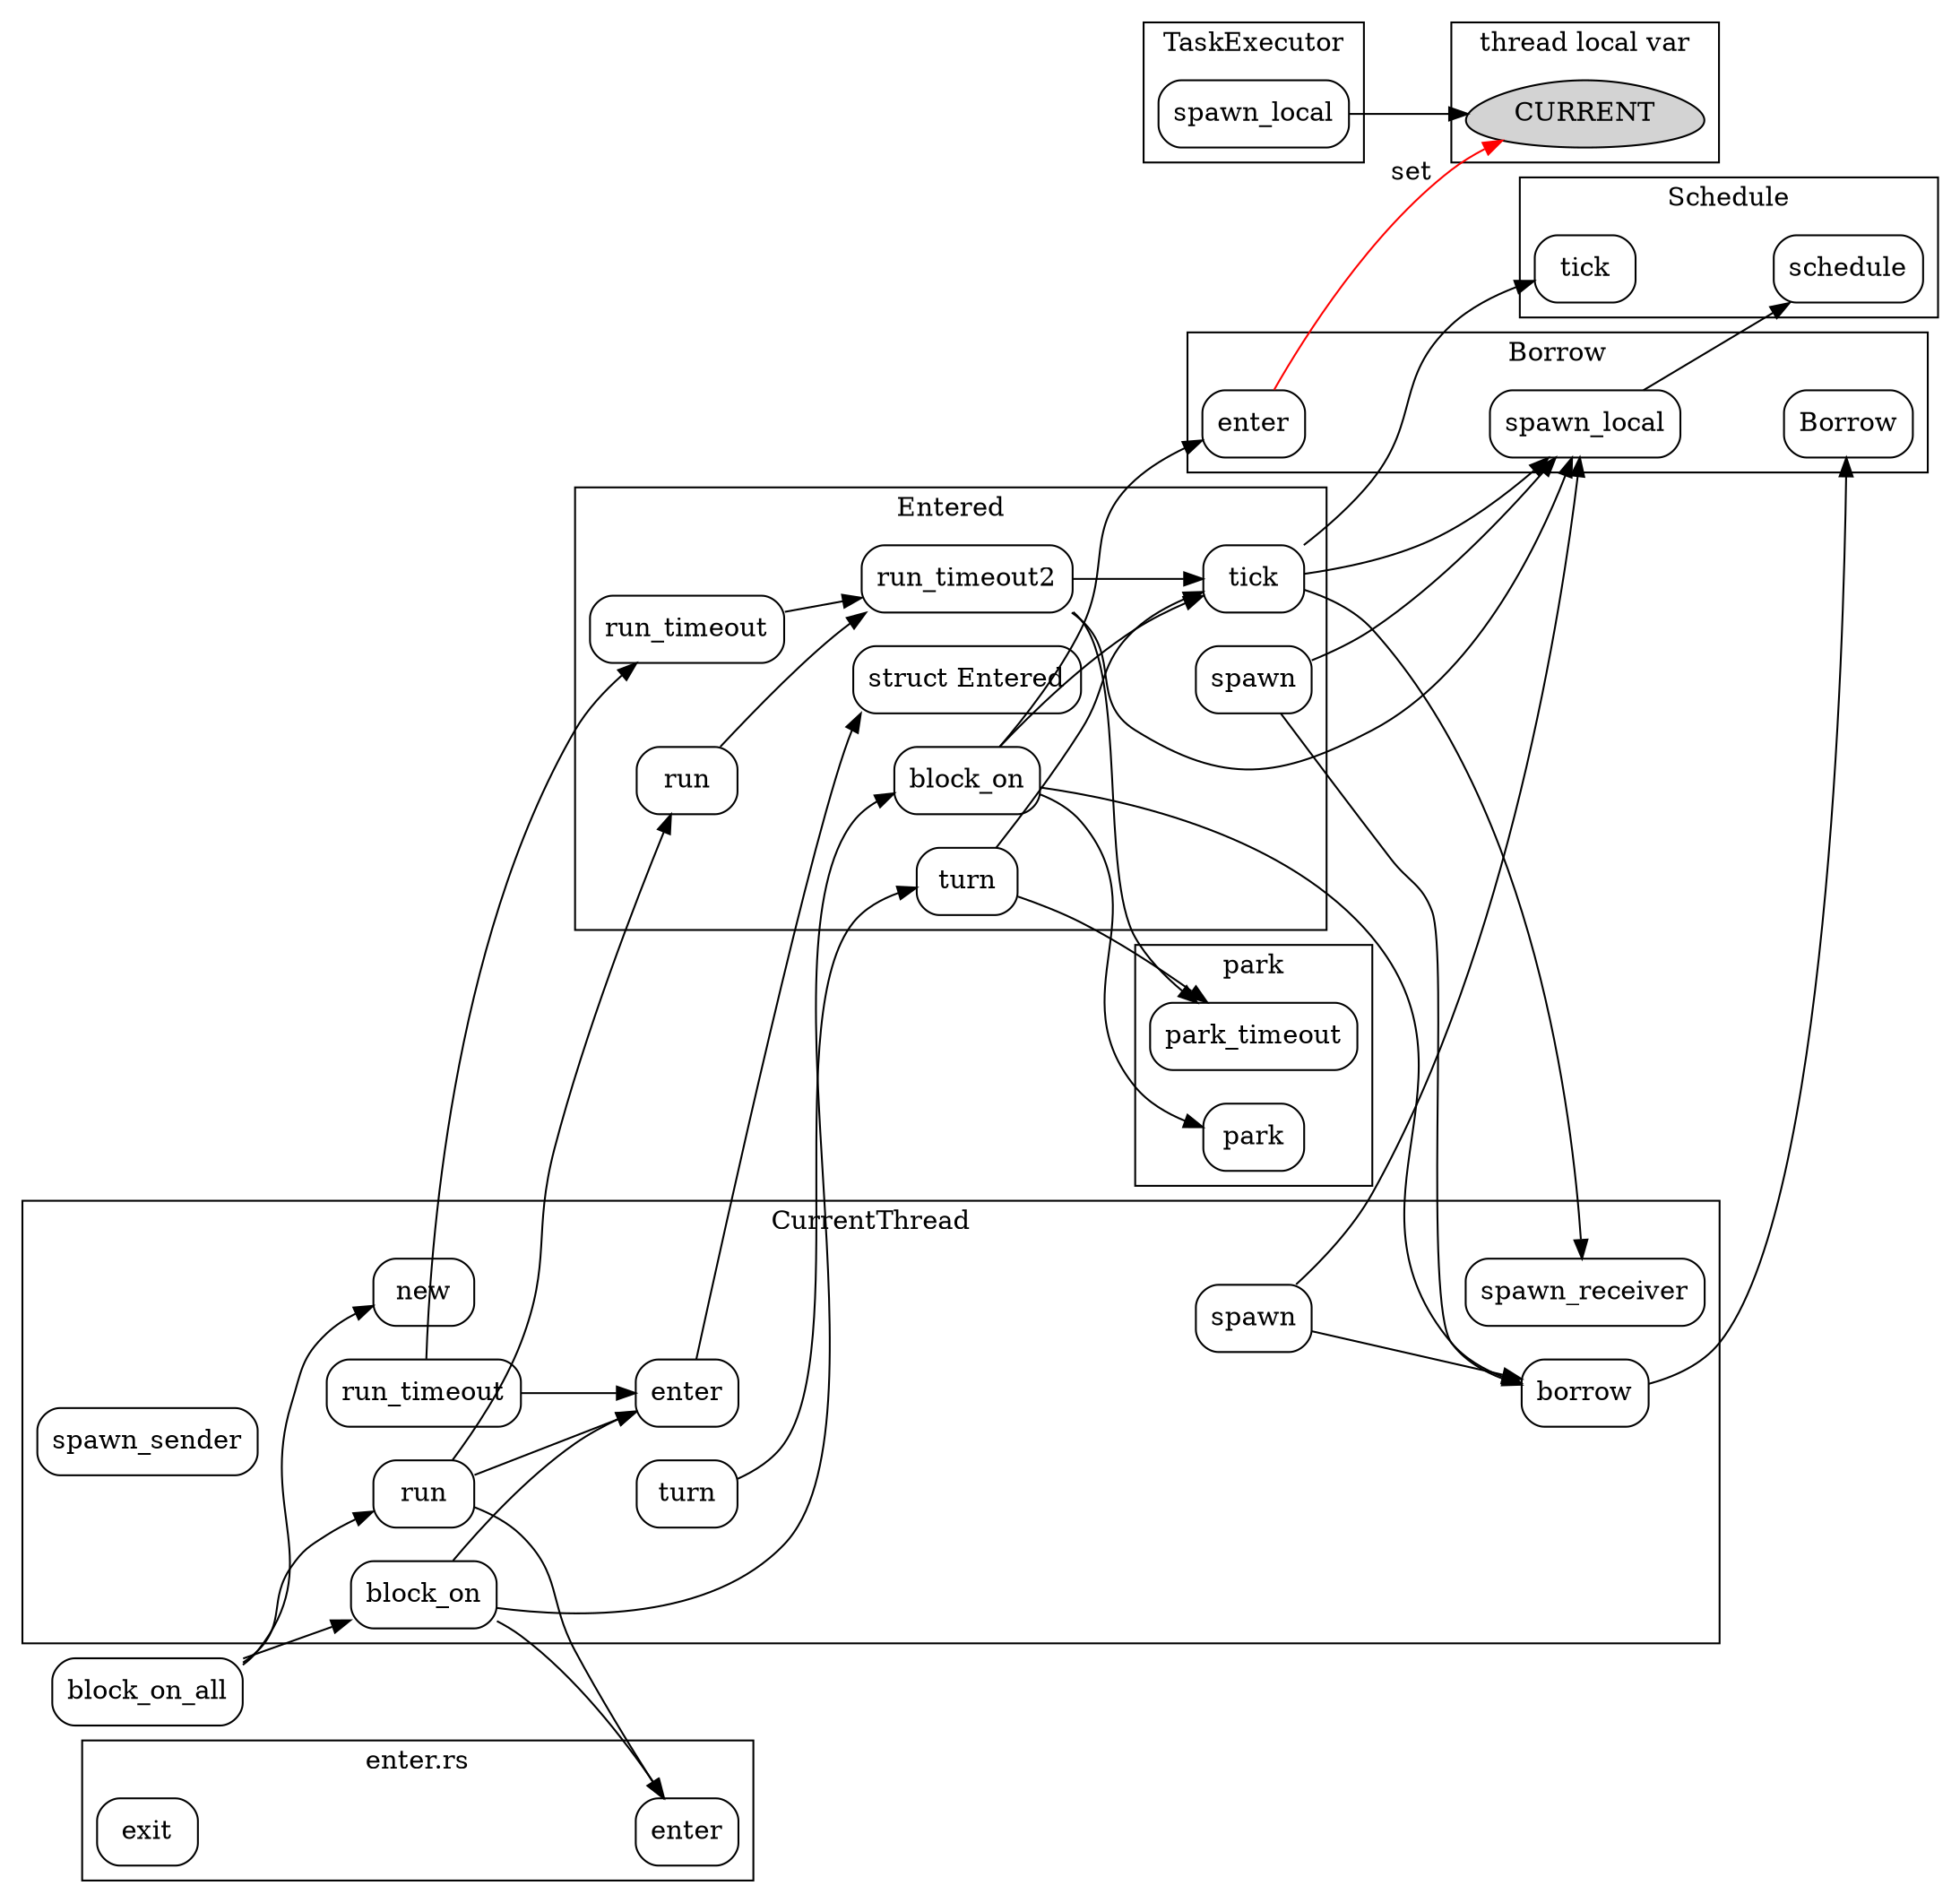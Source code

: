 //
// current-thread-executor.dot
//
// Created on 07-10-2019 by xieyu
//
digraph current_thread_executor {
  node[shape=box;style=rounded];
  rankdir=LR;
  newrank=true;

  subgraph cluster_taskexecutor {
    label="TaskExecutor";
    spawn_local;
  };

  subgraph cluster_threadlocal{
    label="thread local var";
    CURRENT[shape=egg;style=filled;];
  };

  subgraph cluster_currenthread {
    label="CurrentThread";
    ct_borrow[label="borrow"];
    ct_enter[label="enter"];
    ct_block_on[label="block_on"];
    ct_run[label="run"];
    ct_spawn[label="spawn"];
    ct_run_timeout[label="run_timeout"];
    ct_turn[label="turn"];
    ct_new[label="new"];
    spawn_receiver;
    spawn_sender;
  };

  subgraph cluster_Entered {
    label="Entered";
    entered_spawn[label="spawn"];
    entered_trun[label="turn"];
    entered_run_timeout[label="run_timeout"];
    entered_block_on[label="block_on"];
    entered_tick[label="tick"];
    entered_new[label="struct Entered"];
    entered_run_timeout2[label="run_timeout2"];
    entered_run[label="run"];

    entered_run_timeout -> entered_run_timeout2 -> entered_tick;
    entered_run -> entered_run_timeout2;
    entered_trun -> entered_tick;
    entered_block_on -> entered_tick;
  }

  subgraph cluster_Borrow {
    label="Borrow"
    Borrow;
    borrow_enter[label="enter"];
    borrow_enter -> CURRENT[label="set";color=red;];
    borrow_spawn_local[label="spawn_local"];
  };

  subgraph cluster_enter {
    label="enter.rs"
    enter;
    exit;
  }

  subgraph cluster_schedule {
    label="Schedule"
    schedule;
    schedule_tick[label="tick"];
  };

  subgraph cluster_park{
    label="park";
    park_timeout;
    park;
  }

  {ct_block_on, ct_run} -> enter;
  {ct_block_on, ct_run} -> ct_enter;
  ct_block_on -> entered_block_on;
  ct_run -> entered_run;
  ct_spawn -> {ct_borrow, borrow_spawn_local};
  ct_run_timeout -> {ct_enter, entered_run_timeout}
  ct_turn -> entered_trun;
  block_on_all -> {ct_block_on, ct_run, ct_new}

  spawn_local -> CURRENT;
  ct_enter -> entered_new[lhead=cluster_Entered;];

  entered_spawn -> ct_borrow -> Borrow;
  entered_spawn -> borrow_spawn_local -> schedule;
  entered_run_timeout2 -> {park_timeout, borrow_spawn_local};
  entered_trun -> park_timeout;
  entered_block_on -> {ct_borrow, borrow_enter, park};

  entered_tick -> borrow_spawn_local;
  entered_tick -> schedule_tick;
  entered_tick -> spawn_receiver;
}
